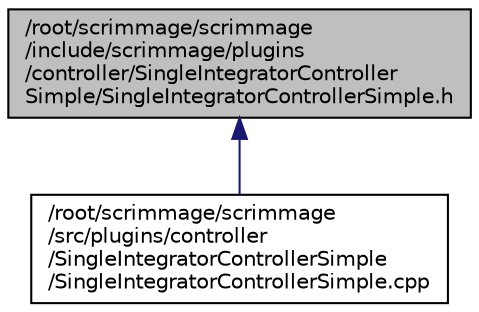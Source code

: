 digraph "/root/scrimmage/scrimmage/include/scrimmage/plugins/controller/SingleIntegratorControllerSimple/SingleIntegratorControllerSimple.h"
{
 // LATEX_PDF_SIZE
  edge [fontname="Helvetica",fontsize="10",labelfontname="Helvetica",labelfontsize="10"];
  node [fontname="Helvetica",fontsize="10",shape=record];
  Node1 [label="/root/scrimmage/scrimmage\l/include/scrimmage/plugins\l/controller/SingleIntegratorController\lSimple/SingleIntegratorControllerSimple.h",height=0.2,width=0.4,color="black", fillcolor="grey75", style="filled", fontcolor="black",tooltip="Brief file description."];
  Node1 -> Node2 [dir="back",color="midnightblue",fontsize="10",style="solid",fontname="Helvetica"];
  Node2 [label="/root/scrimmage/scrimmage\l/src/plugins/controller\l/SingleIntegratorControllerSimple\l/SingleIntegratorControllerSimple.cpp",height=0.2,width=0.4,color="black", fillcolor="white", style="filled",URL="$SingleIntegratorControllerSimple_8cpp.html",tooltip="Brief file description."];
}
